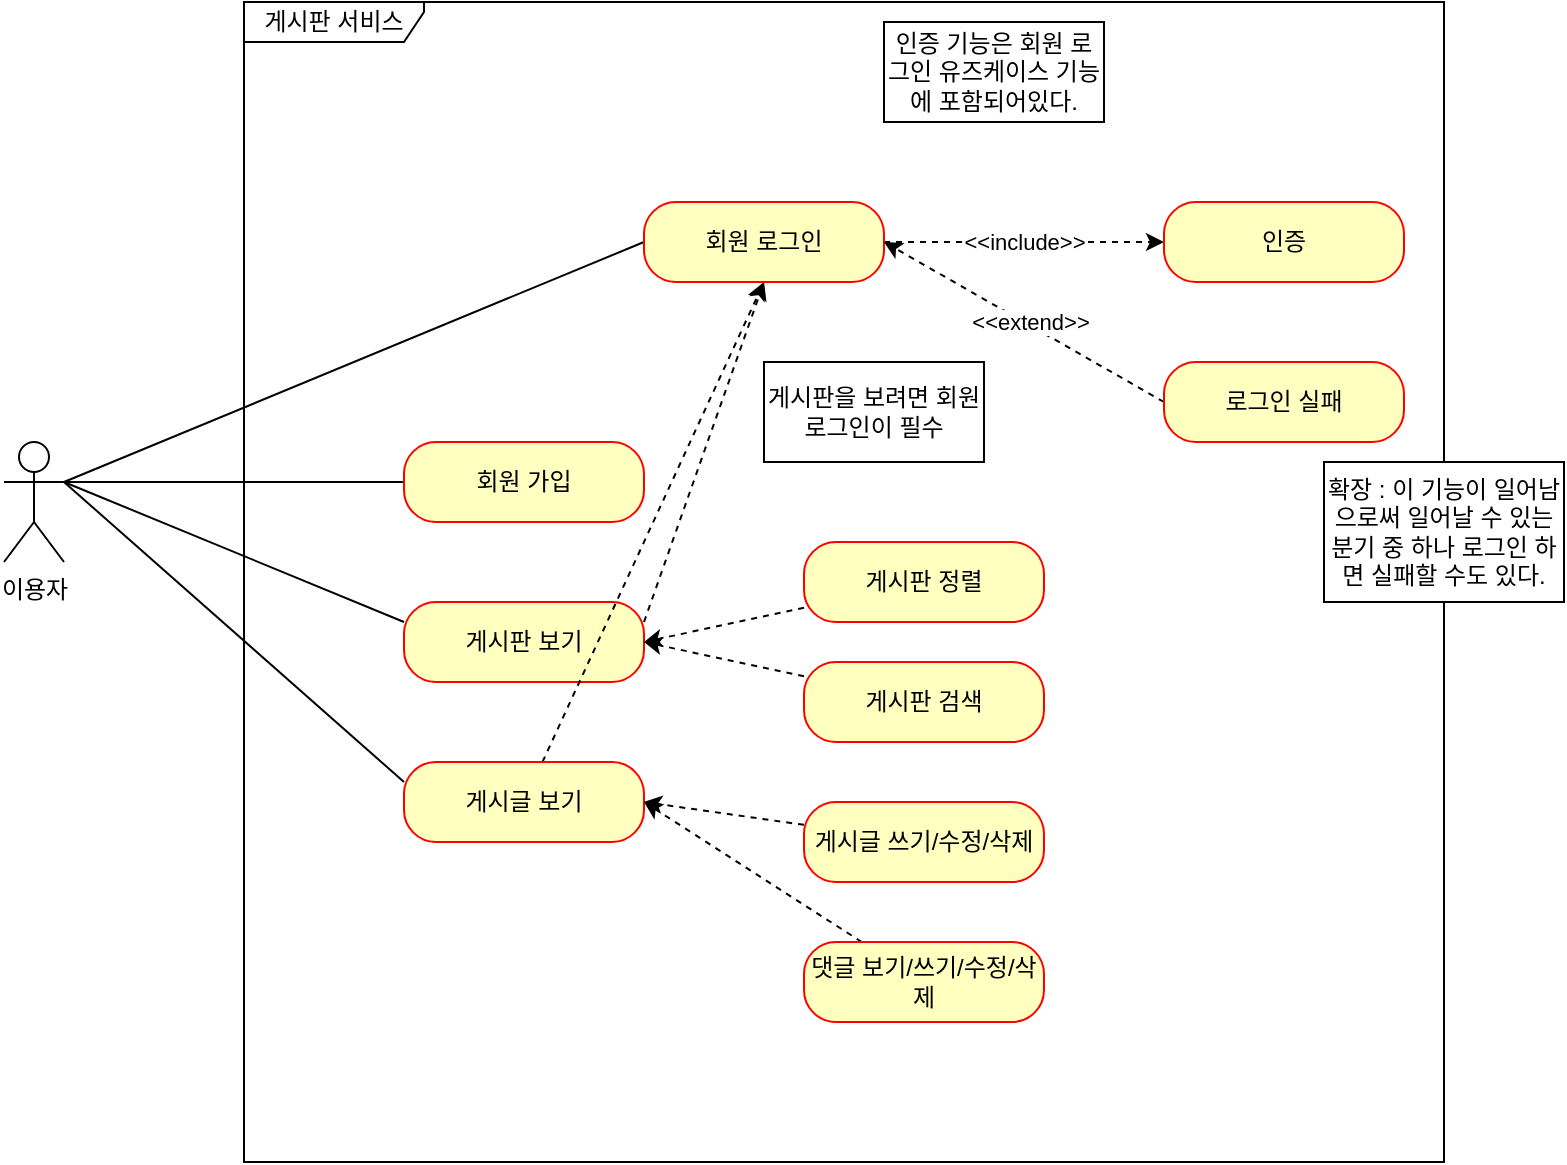 <mxfile version="21.1.4" type="github">
  <diagram name="페이지-1" id="gxklzMOEhJ284HbPfKui">
    <mxGraphModel dx="1114" dy="616" grid="1" gridSize="10" guides="1" tooltips="1" connect="1" arrows="1" fold="1" page="1" pageScale="1" pageWidth="850" pageHeight="1100" math="0" shadow="0">
      <root>
        <mxCell id="0" />
        <mxCell id="1" parent="0" />
        <mxCell id="NrBgv50jh2lkLzNKUakg-1" value="이용자" style="shape=umlActor;verticalLabelPosition=bottom;verticalAlign=top;html=1;" vertex="1" parent="1">
          <mxGeometry x="40" y="240" width="30" height="60" as="geometry" />
        </mxCell>
        <mxCell id="NrBgv50jh2lkLzNKUakg-3" value="게시판 서비스" style="shape=umlFrame;whiteSpace=wrap;html=1;pointerEvents=0;width=90;height=20;" vertex="1" parent="1">
          <mxGeometry x="160" y="20" width="600" height="580" as="geometry" />
        </mxCell>
        <mxCell id="NrBgv50jh2lkLzNKUakg-20" style="rounded=0;orthogonalLoop=1;jettySize=auto;html=1;entryX=1;entryY=0.333;entryDx=0;entryDy=0;entryPerimeter=0;endArrow=none;endFill=0;exitX=0;exitY=0.5;exitDx=0;exitDy=0;" edge="1" parent="1" source="NrBgv50jh2lkLzNKUakg-4" target="NrBgv50jh2lkLzNKUakg-1">
          <mxGeometry relative="1" as="geometry" />
        </mxCell>
        <mxCell id="NrBgv50jh2lkLzNKUakg-4" value="회원 가입" style="rounded=1;whiteSpace=wrap;html=1;arcSize=40;fontColor=#000000;fillColor=#ffffc0;strokeColor=#ff0000;" vertex="1" parent="1">
          <mxGeometry x="240" y="240" width="120" height="40" as="geometry" />
        </mxCell>
        <mxCell id="NrBgv50jh2lkLzNKUakg-22" style="rounded=0;orthogonalLoop=1;jettySize=auto;html=1;entryX=1;entryY=0.333;entryDx=0;entryDy=0;entryPerimeter=0;endArrow=none;endFill=0;exitX=0;exitY=0.25;exitDx=0;exitDy=0;" edge="1" parent="1" source="NrBgv50jh2lkLzNKUakg-6" target="NrBgv50jh2lkLzNKUakg-1">
          <mxGeometry relative="1" as="geometry" />
        </mxCell>
        <mxCell id="NrBgv50jh2lkLzNKUakg-29" style="rounded=0;orthogonalLoop=1;jettySize=auto;html=1;entryX=0.5;entryY=1;entryDx=0;entryDy=0;exitX=1;exitY=0.25;exitDx=0;exitDy=0;dashed=1;" edge="1" parent="1" source="NrBgv50jh2lkLzNKUakg-6" target="NrBgv50jh2lkLzNKUakg-8">
          <mxGeometry relative="1" as="geometry" />
        </mxCell>
        <mxCell id="NrBgv50jh2lkLzNKUakg-6" value="게시판 보기" style="rounded=1;whiteSpace=wrap;html=1;arcSize=40;fontColor=#000000;fillColor=#ffffc0;strokeColor=#ff0000;" vertex="1" parent="1">
          <mxGeometry x="240" y="320" width="120" height="40" as="geometry" />
        </mxCell>
        <mxCell id="NrBgv50jh2lkLzNKUakg-23" style="rounded=0;orthogonalLoop=1;jettySize=auto;html=1;endArrow=none;endFill=0;exitX=0;exitY=0.25;exitDx=0;exitDy=0;" edge="1" parent="1" source="NrBgv50jh2lkLzNKUakg-7">
          <mxGeometry relative="1" as="geometry">
            <mxPoint x="70" y="260" as="targetPoint" />
          </mxGeometry>
        </mxCell>
        <mxCell id="NrBgv50jh2lkLzNKUakg-30" style="rounded=0;orthogonalLoop=1;jettySize=auto;html=1;entryX=0.5;entryY=1;entryDx=0;entryDy=0;dashed=1;" edge="1" parent="1" source="NrBgv50jh2lkLzNKUakg-7" target="NrBgv50jh2lkLzNKUakg-8">
          <mxGeometry relative="1" as="geometry" />
        </mxCell>
        <mxCell id="NrBgv50jh2lkLzNKUakg-7" value="게시글 보기" style="rounded=1;whiteSpace=wrap;html=1;arcSize=40;fontColor=#000000;fillColor=#ffffc0;strokeColor=#ff0000;" vertex="1" parent="1">
          <mxGeometry x="240" y="400" width="120" height="40" as="geometry" />
        </mxCell>
        <mxCell id="NrBgv50jh2lkLzNKUakg-21" style="rounded=0;orthogonalLoop=1;jettySize=auto;html=1;endArrow=none;endFill=0;exitX=0;exitY=0.5;exitDx=0;exitDy=0;" edge="1" parent="1" source="NrBgv50jh2lkLzNKUakg-8">
          <mxGeometry relative="1" as="geometry">
            <mxPoint x="70" y="260" as="targetPoint" />
          </mxGeometry>
        </mxCell>
        <mxCell id="NrBgv50jh2lkLzNKUakg-24" value="&amp;lt;&amp;lt;include&amp;gt;&amp;gt;" style="edgeStyle=orthogonalEdgeStyle;rounded=0;orthogonalLoop=1;jettySize=auto;html=1;endArrow=classic;endFill=1;dashed=1;" edge="1" parent="1" source="NrBgv50jh2lkLzNKUakg-8" target="NrBgv50jh2lkLzNKUakg-9">
          <mxGeometry relative="1" as="geometry" />
        </mxCell>
        <mxCell id="NrBgv50jh2lkLzNKUakg-8" value="회원 로그인" style="rounded=1;whiteSpace=wrap;html=1;arcSize=40;fontColor=#000000;fillColor=#ffffc0;strokeColor=#ff0000;" vertex="1" parent="1">
          <mxGeometry x="360" y="120" width="120" height="40" as="geometry" />
        </mxCell>
        <mxCell id="NrBgv50jh2lkLzNKUakg-9" value="인증" style="rounded=1;whiteSpace=wrap;html=1;arcSize=40;fontColor=#000000;fillColor=#ffffc0;strokeColor=#ff0000;" vertex="1" parent="1">
          <mxGeometry x="620" y="120" width="120" height="40" as="geometry" />
        </mxCell>
        <mxCell id="NrBgv50jh2lkLzNKUakg-25" style="rounded=0;orthogonalLoop=1;jettySize=auto;html=1;entryX=1;entryY=0.5;entryDx=0;entryDy=0;endArrow=classic;endFill=1;exitX=0;exitY=0.5;exitDx=0;exitDy=0;dashed=1;startArrow=none;startFill=0;" edge="1" parent="1" source="NrBgv50jh2lkLzNKUakg-10" target="NrBgv50jh2lkLzNKUakg-8">
          <mxGeometry relative="1" as="geometry" />
        </mxCell>
        <mxCell id="NrBgv50jh2lkLzNKUakg-27" value="&amp;lt;&amp;lt;extend&amp;gt;&amp;gt;" style="edgeLabel;html=1;align=center;verticalAlign=middle;resizable=0;points=[];" vertex="1" connectable="0" parent="NrBgv50jh2lkLzNKUakg-25">
          <mxGeometry x="-0.043" y="-2" relative="1" as="geometry">
            <mxPoint x="-1" as="offset" />
          </mxGeometry>
        </mxCell>
        <mxCell id="NrBgv50jh2lkLzNKUakg-10" value="로그인 실패" style="rounded=1;whiteSpace=wrap;html=1;arcSize=40;fontColor=#000000;fillColor=#ffffc0;strokeColor=#ff0000;" vertex="1" parent="1">
          <mxGeometry x="620" y="200" width="120" height="40" as="geometry" />
        </mxCell>
        <mxCell id="NrBgv50jh2lkLzNKUakg-32" style="rounded=0;orthogonalLoop=1;jettySize=auto;html=1;entryX=1;entryY=0.5;entryDx=0;entryDy=0;dashed=1;" edge="1" parent="1" source="NrBgv50jh2lkLzNKUakg-11" target="NrBgv50jh2lkLzNKUakg-6">
          <mxGeometry relative="1" as="geometry" />
        </mxCell>
        <mxCell id="NrBgv50jh2lkLzNKUakg-11" value="게시판 정렬" style="rounded=1;whiteSpace=wrap;html=1;arcSize=40;fontColor=#000000;fillColor=#ffffc0;strokeColor=#ff0000;" vertex="1" parent="1">
          <mxGeometry x="440" y="290" width="120" height="40" as="geometry" />
        </mxCell>
        <mxCell id="NrBgv50jh2lkLzNKUakg-33" style="rounded=0;orthogonalLoop=1;jettySize=auto;html=1;entryX=1;entryY=0.5;entryDx=0;entryDy=0;dashed=1;" edge="1" parent="1" source="NrBgv50jh2lkLzNKUakg-12" target="NrBgv50jh2lkLzNKUakg-6">
          <mxGeometry relative="1" as="geometry" />
        </mxCell>
        <mxCell id="NrBgv50jh2lkLzNKUakg-12" value="게시판 검색" style="rounded=1;whiteSpace=wrap;html=1;arcSize=40;fontColor=#000000;fillColor=#ffffc0;strokeColor=#ff0000;" vertex="1" parent="1">
          <mxGeometry x="440" y="350" width="120" height="40" as="geometry" />
        </mxCell>
        <mxCell id="NrBgv50jh2lkLzNKUakg-36" style="rounded=0;orthogonalLoop=1;jettySize=auto;html=1;entryX=1;entryY=0.5;entryDx=0;entryDy=0;strokeColor=none;" edge="1" parent="1" source="NrBgv50jh2lkLzNKUakg-13" target="NrBgv50jh2lkLzNKUakg-7">
          <mxGeometry relative="1" as="geometry" />
        </mxCell>
        <mxCell id="NrBgv50jh2lkLzNKUakg-37" style="rounded=0;orthogonalLoop=1;jettySize=auto;html=1;entryX=1;entryY=0.5;entryDx=0;entryDy=0;dashed=1;" edge="1" parent="1" source="NrBgv50jh2lkLzNKUakg-13" target="NrBgv50jh2lkLzNKUakg-7">
          <mxGeometry relative="1" as="geometry" />
        </mxCell>
        <mxCell id="NrBgv50jh2lkLzNKUakg-13" value="게시글 쓰기/수정/삭제" style="rounded=1;whiteSpace=wrap;html=1;arcSize=40;fontColor=#000000;fillColor=#ffffc0;strokeColor=#ff0000;" vertex="1" parent="1">
          <mxGeometry x="440" y="420" width="120" height="40" as="geometry" />
        </mxCell>
        <mxCell id="NrBgv50jh2lkLzNKUakg-38" style="rounded=0;orthogonalLoop=1;jettySize=auto;html=1;entryX=1;entryY=0.5;entryDx=0;entryDy=0;dashed=1;" edge="1" parent="1" source="NrBgv50jh2lkLzNKUakg-14" target="NrBgv50jh2lkLzNKUakg-7">
          <mxGeometry relative="1" as="geometry" />
        </mxCell>
        <mxCell id="NrBgv50jh2lkLzNKUakg-14" value="댓글 보기/쓰기/수정/삭제" style="rounded=1;whiteSpace=wrap;html=1;arcSize=40;fontColor=#000000;fillColor=#ffffc0;strokeColor=#ff0000;" vertex="1" parent="1">
          <mxGeometry x="440" y="490" width="120" height="40" as="geometry" />
        </mxCell>
        <mxCell id="NrBgv50jh2lkLzNKUakg-26" value="인증 기능은 회원 로그인 유즈케이스 기능에 포함되어있다." style="html=1;whiteSpace=wrap;" vertex="1" parent="1">
          <mxGeometry x="480" y="30" width="110" height="50" as="geometry" />
        </mxCell>
        <mxCell id="NrBgv50jh2lkLzNKUakg-28" value="확장 : 이 기능이 일어남으로써 일어날 수 있는 분기 중 하나 로그인 하면 실패할 수도 있다." style="html=1;whiteSpace=wrap;" vertex="1" parent="1">
          <mxGeometry x="700" y="250" width="120" height="70" as="geometry" />
        </mxCell>
        <mxCell id="NrBgv50jh2lkLzNKUakg-31" value="게시판을 보려면 회원 로그인이 필수" style="html=1;whiteSpace=wrap;" vertex="1" parent="1">
          <mxGeometry x="420" y="200" width="110" height="50" as="geometry" />
        </mxCell>
      </root>
    </mxGraphModel>
  </diagram>
</mxfile>
